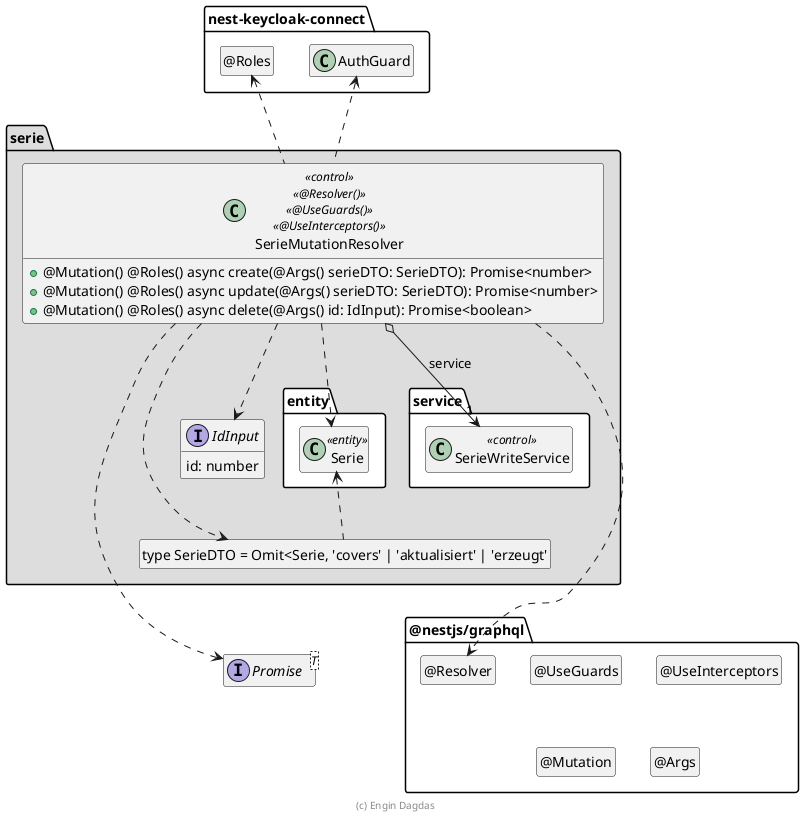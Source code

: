 ' Copyright (C) 2019 - present Juergen Zimmermann, Hochschule Karlsruhe
'
' This program is free software: you can redistribute it and/or modify
' it under the terms of the GNU General Public License as published by
' the Free Software Foundation, either version 3 of the License, or
' (at your option) any later version.
'
' This program is distributed in the hope that it will be useful,
' but WITHOUT ANY WARRANTY; without even the implied warranty of
' MERCHANTABILITY or FITNESS FOR A PARTICULAR PURPOSE.  See the
' GNU General Public License for more details.
'
' You should have received a copy of the GNU General Public License
' along with this program.  If not, see <https://www.gnu.org/licenses/>.

' Preview durch <Alt>d

@startuml Controller-Klasse

interface Promise<T>

package @nestjs/graphql {
  class "@Resolver" as Resolver
  hide Resolver circle

  class "@UseGuards" as UseGuards
  hide UseGuards circle

  class "@UseInterceptors" as UseInterceptors
  hide UseInterceptors circle

  class "@Mutation" as Mutation
  hide Mutation circle

  class "@Args" as Args
  hide Args circle
}

package nest-keycloak-connect {
  class AuthGuard

  class "@Roles" as Roles
  hide Roles circle
}

package serie #DDDDDD {
  package entity #FFFFFF {
    class Serie <<entity>>
  }

  package service #FFFFFF {
    class SerieWriteService << control >>
  }

  class "type SerieDTO = Omit<Serie, 'covers' | 'aktualisiert' | 'erzeugt'" as SerieDTO
  hide SerieDTO circle

    interface IdInput {
        id: number
    }

  class SerieMutationResolver << control >> << @Resolver() >> << @UseGuards() >> << @UseInterceptors() >> {
    + @Mutation() @Roles() async create(@Args() serieDTO: SerieDTO): Promise<number>
    + @Mutation() @Roles() async update(@Args() serieDTO: SerieDTO): Promise<number>
    + @Mutation() @Roles() async delete(@Args() id: IdInput): Promise<boolean>
  }

  SerieMutationResolver o-down-> "1" SerieWriteService : service

  SerieMutationResolver ..> Serie
  SerieMutationResolver ..> SerieDTO
  SerieMutationResolver ..> IdInput
  SerieDTO .up.> Serie
  SerieMutationResolver ..> Promise
  SerieMutationResolver ..> Resolver

  SerieMutationResolver .up.> AuthGuard
  SerieMutationResolver .up.> Roles

  SerieDTO .[hidden].> Promise
  SerieDTO .[hidden].> Resolver
}

hide empty members

footer (c) Engin Dagdas

@enduml
